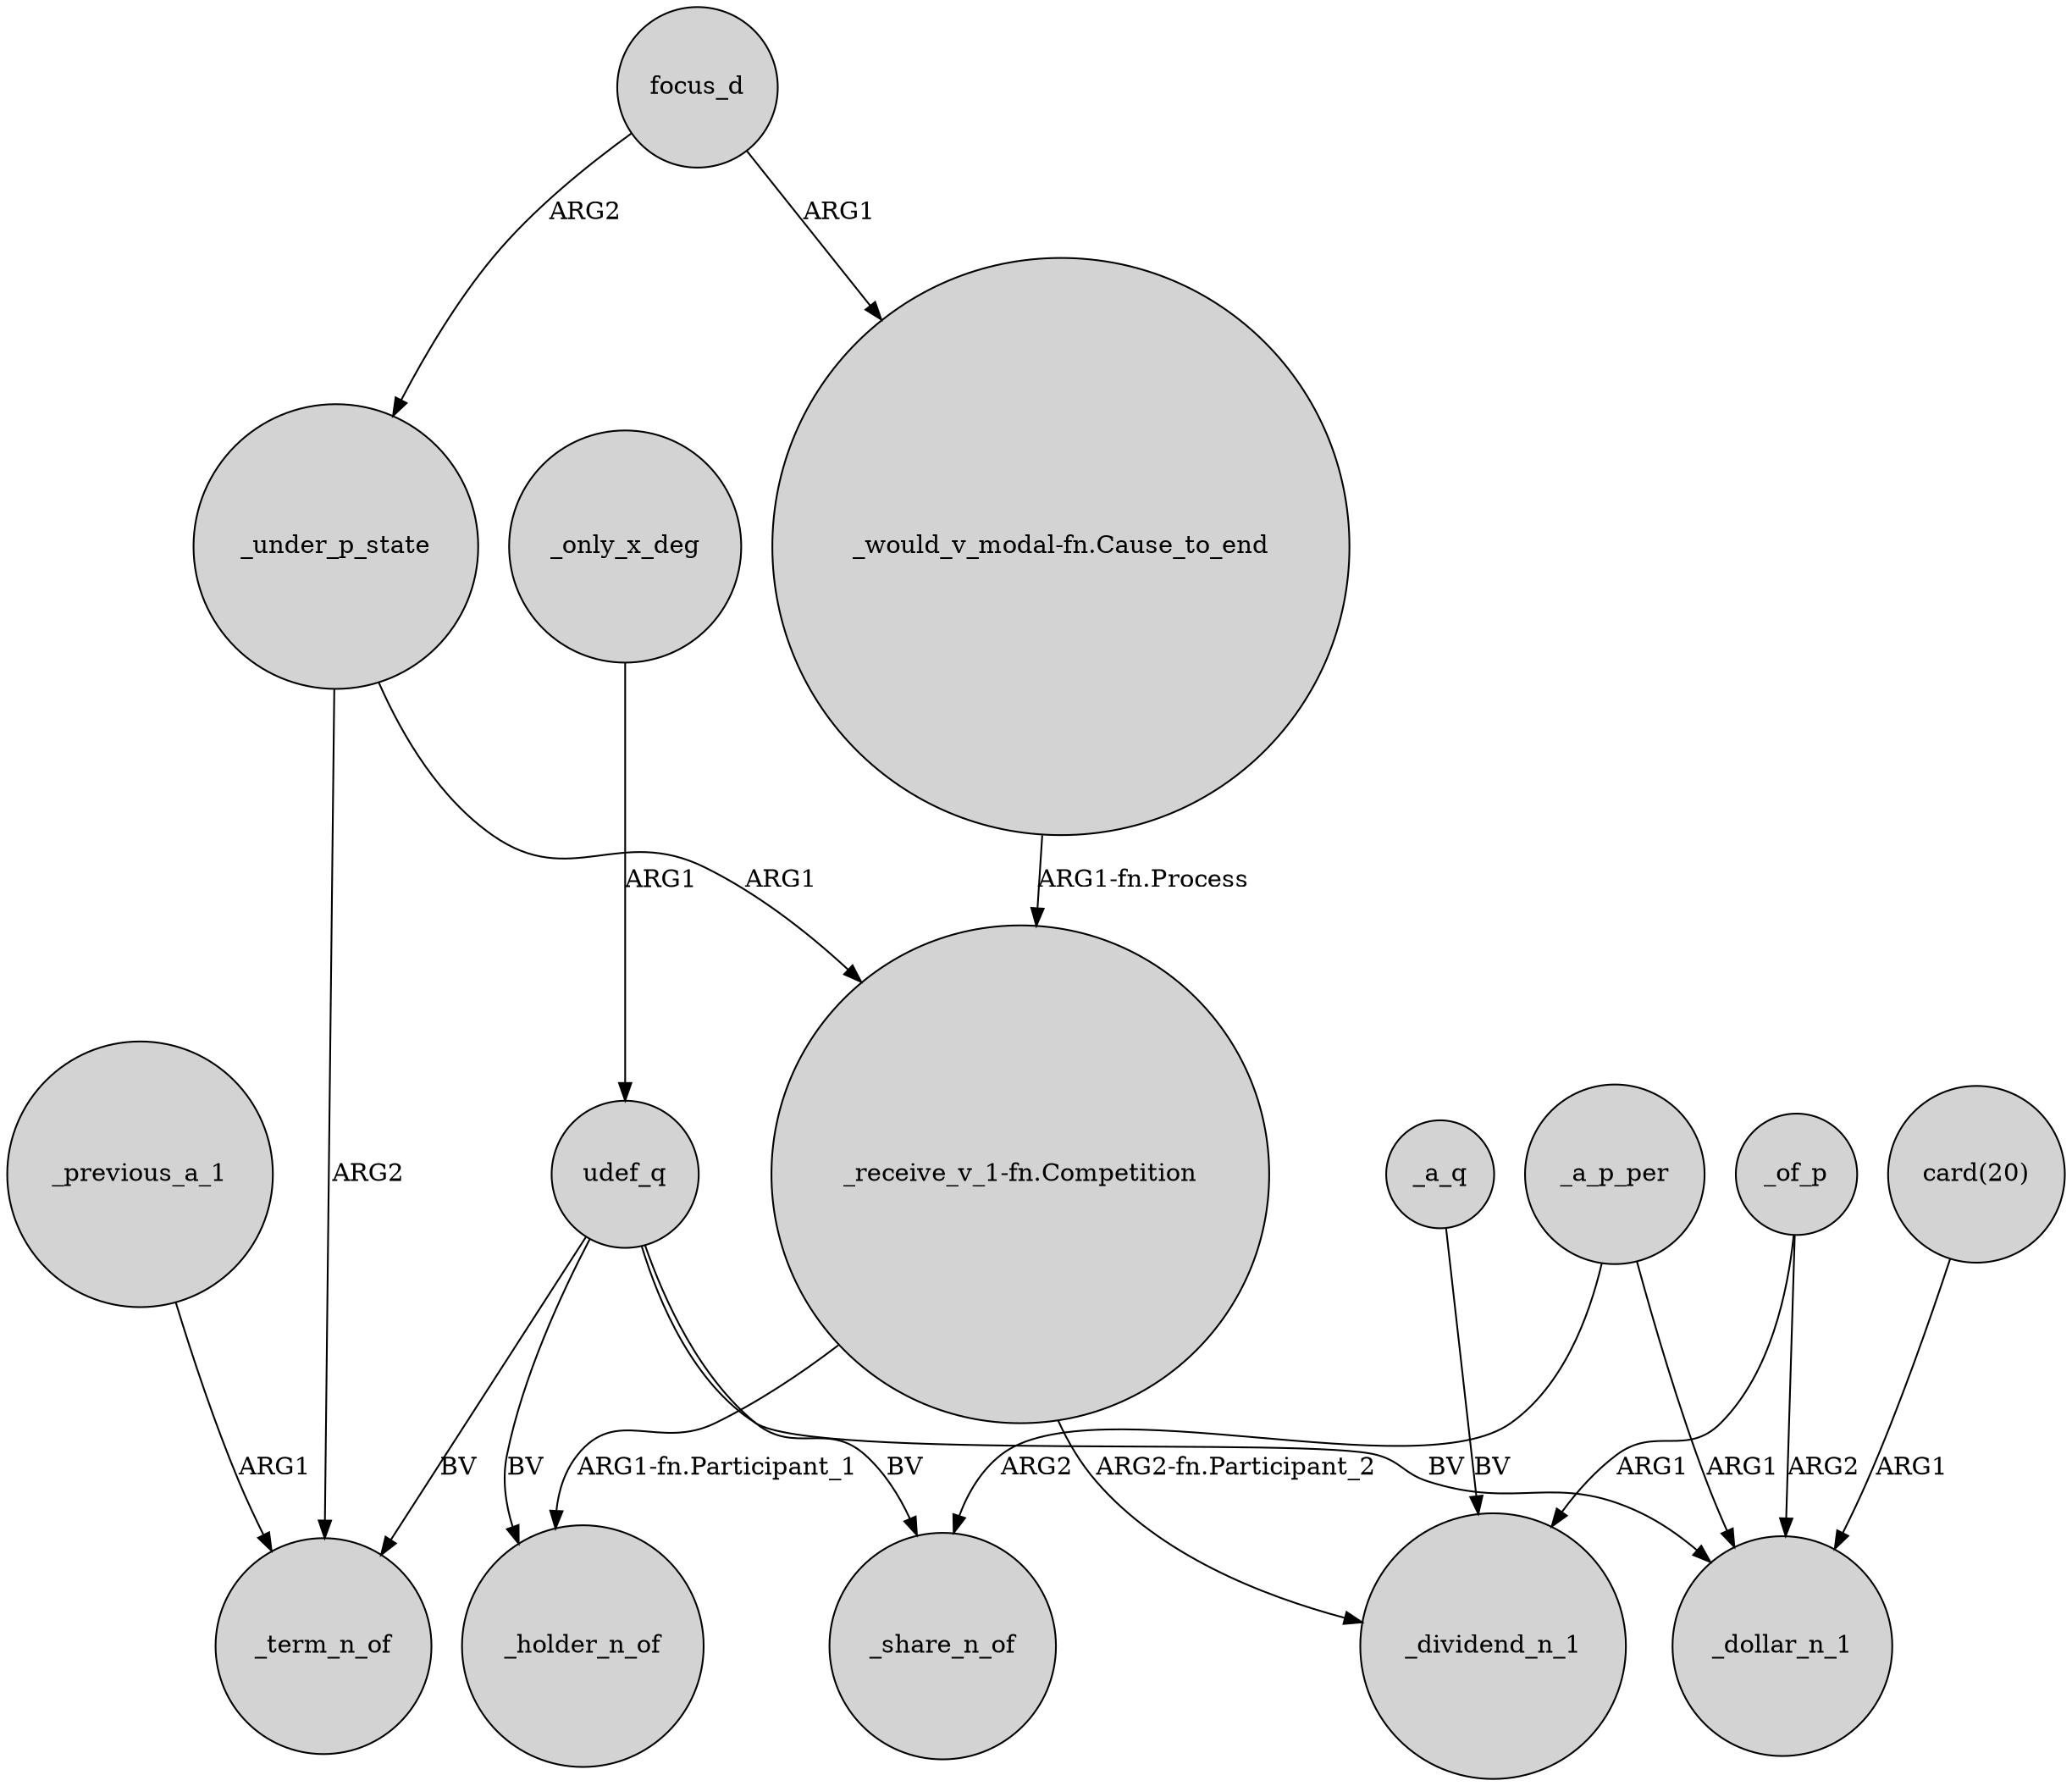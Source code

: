 digraph {
	node [shape=circle style=filled]
	udef_q -> _term_n_of [label=BV]
	"_receive_v_1-fn.Competition" -> _dividend_n_1 [label="ARG2-fn.Participant_2"]
	_of_p -> _dividend_n_1 [label=ARG1]
	"_would_v_modal-fn.Cause_to_end" -> "_receive_v_1-fn.Competition" [label="ARG1-fn.Process"]
	"_receive_v_1-fn.Competition" -> _holder_n_of [label="ARG1-fn.Participant_1"]
	_a_q -> _dividend_n_1 [label=BV]
	_under_p_state -> _term_n_of [label=ARG2]
	_under_p_state -> "_receive_v_1-fn.Competition" [label=ARG1]
	_a_p_per -> _share_n_of [label=ARG2]
	udef_q -> _holder_n_of [label=BV]
	_previous_a_1 -> _term_n_of [label=ARG1]
	udef_q -> _share_n_of [label=BV]
	udef_q -> _dollar_n_1 [label=BV]
	_a_p_per -> _dollar_n_1 [label=ARG1]
	focus_d -> _under_p_state [label=ARG2]
	_only_x_deg -> udef_q [label=ARG1]
	focus_d -> "_would_v_modal-fn.Cause_to_end" [label=ARG1]
	_of_p -> _dollar_n_1 [label=ARG2]
	"card(20)" -> _dollar_n_1 [label=ARG1]
}
